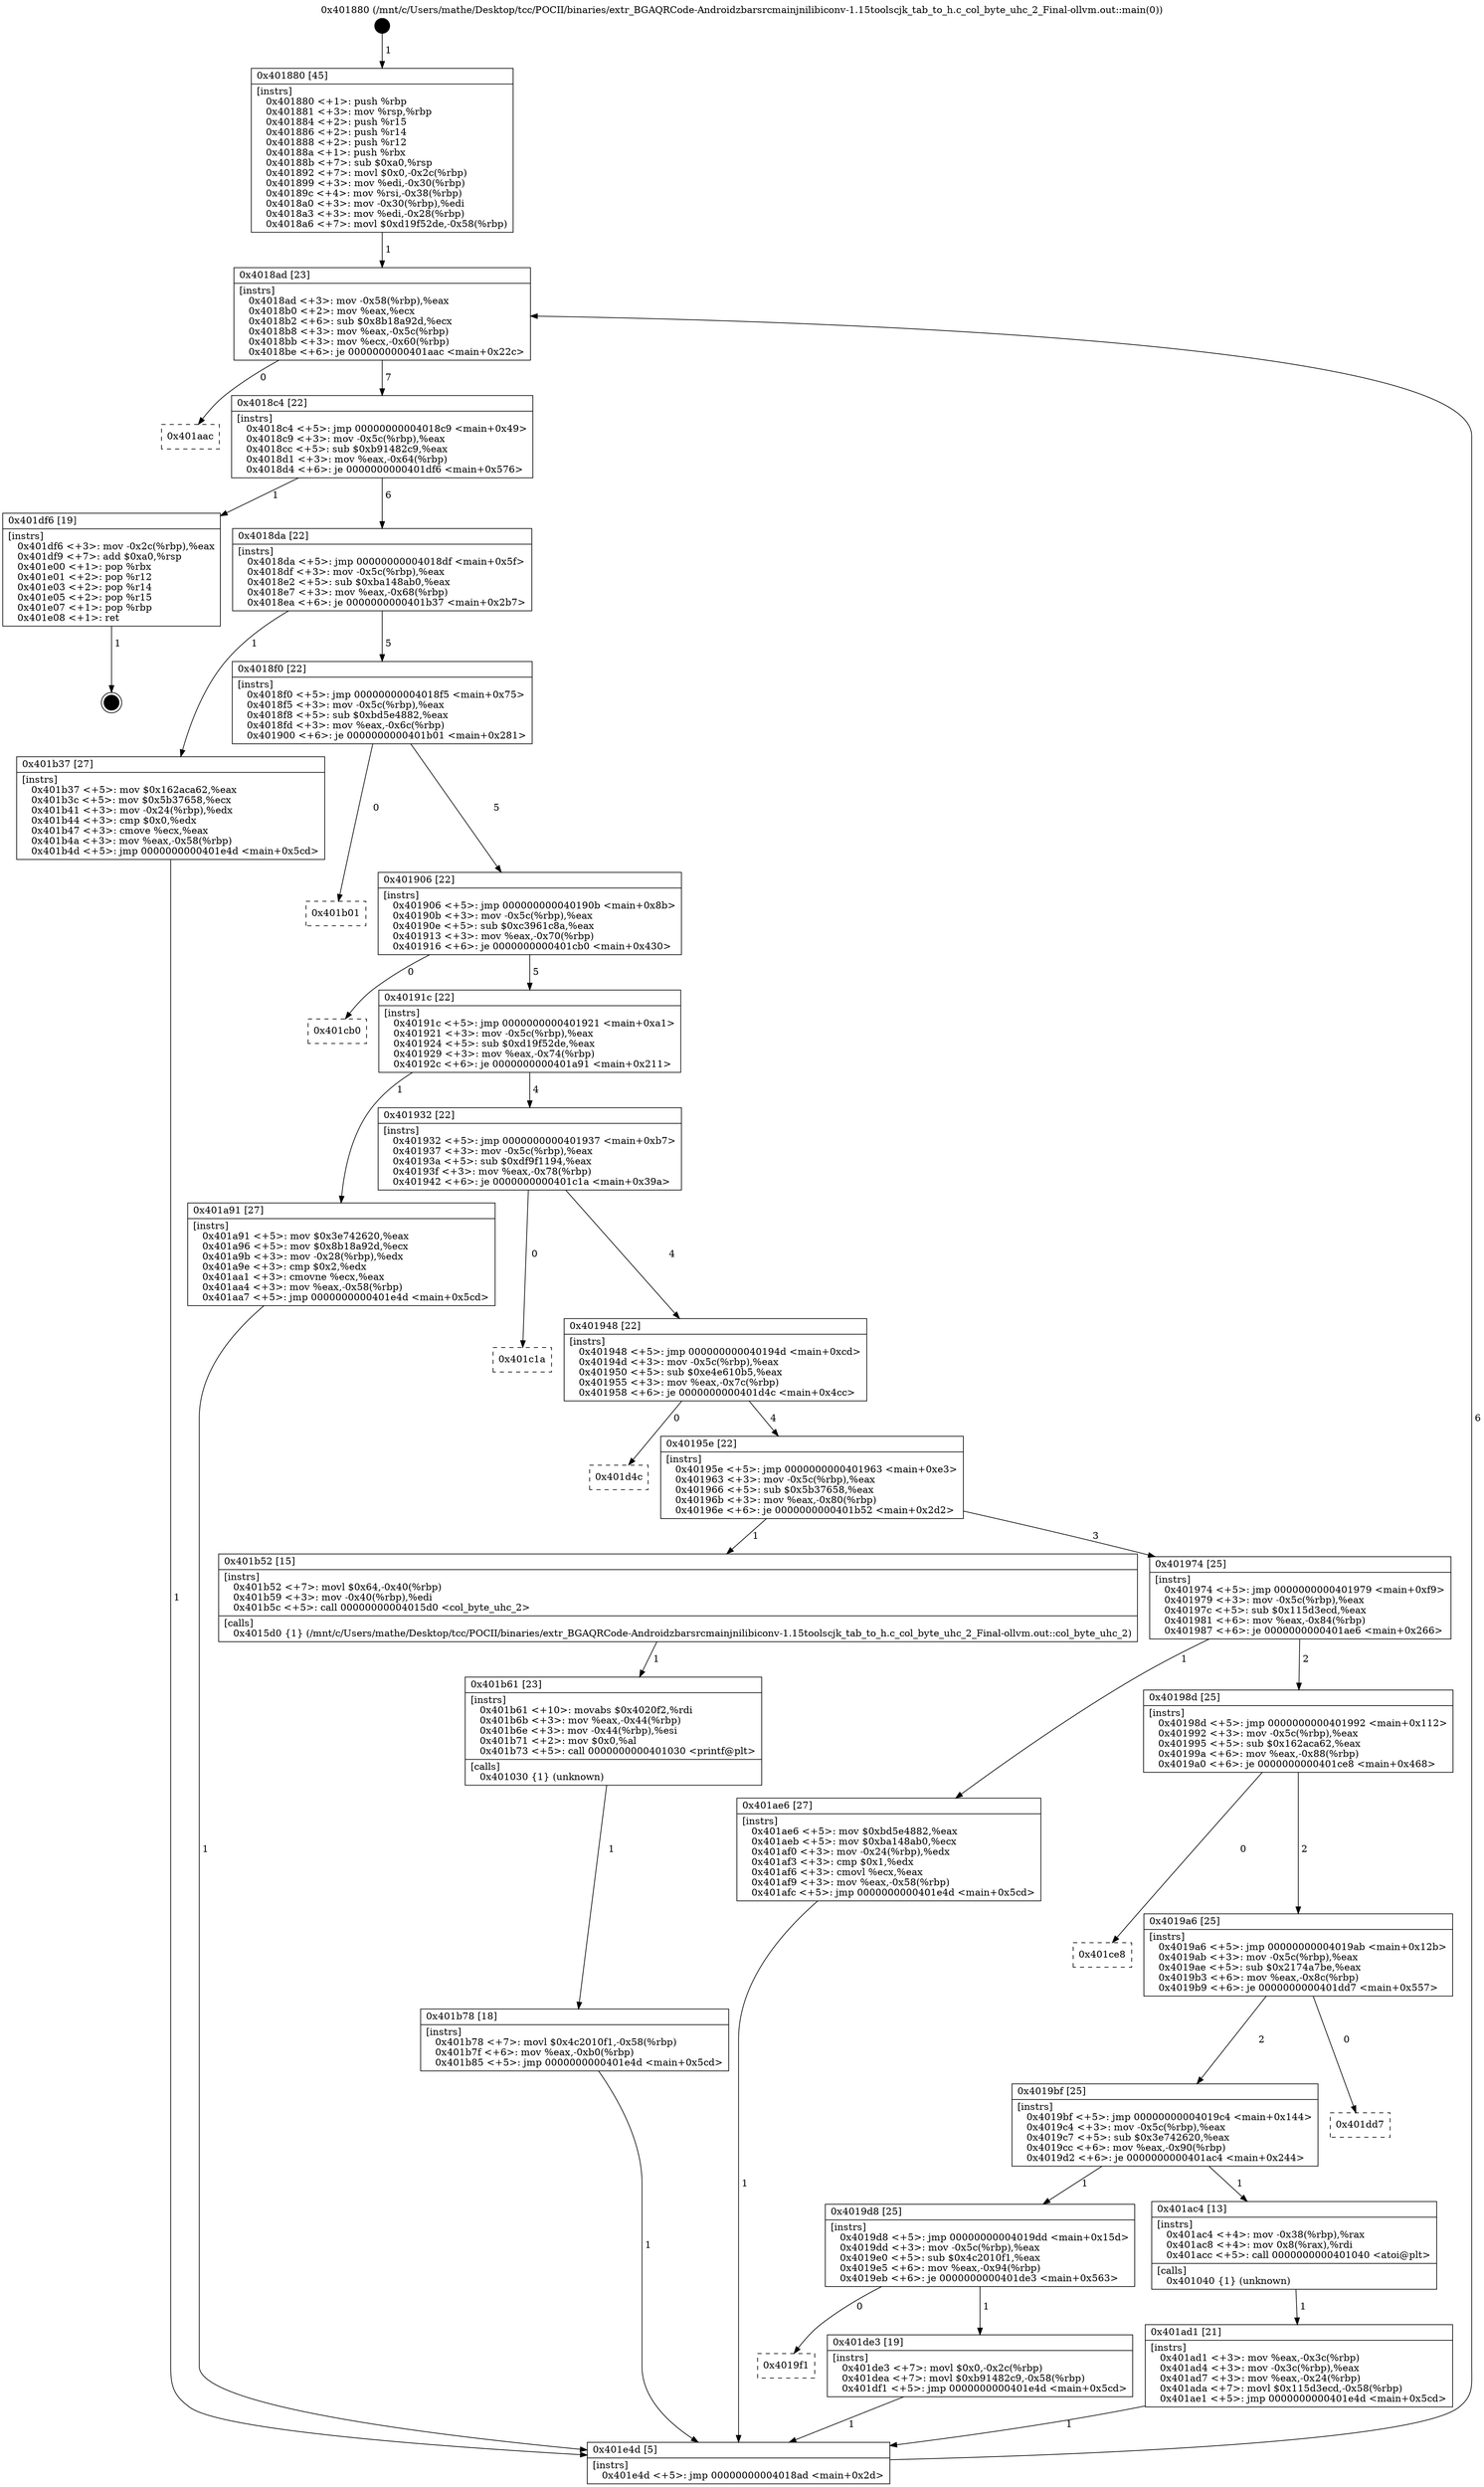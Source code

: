 digraph "0x401880" {
  label = "0x401880 (/mnt/c/Users/mathe/Desktop/tcc/POCII/binaries/extr_BGAQRCode-Androidzbarsrcmainjnilibiconv-1.15toolscjk_tab_to_h.c_col_byte_uhc_2_Final-ollvm.out::main(0))"
  labelloc = "t"
  node[shape=record]

  Entry [label="",width=0.3,height=0.3,shape=circle,fillcolor=black,style=filled]
  "0x4018ad" [label="{
     0x4018ad [23]\l
     | [instrs]\l
     &nbsp;&nbsp;0x4018ad \<+3\>: mov -0x58(%rbp),%eax\l
     &nbsp;&nbsp;0x4018b0 \<+2\>: mov %eax,%ecx\l
     &nbsp;&nbsp;0x4018b2 \<+6\>: sub $0x8b18a92d,%ecx\l
     &nbsp;&nbsp;0x4018b8 \<+3\>: mov %eax,-0x5c(%rbp)\l
     &nbsp;&nbsp;0x4018bb \<+3\>: mov %ecx,-0x60(%rbp)\l
     &nbsp;&nbsp;0x4018be \<+6\>: je 0000000000401aac \<main+0x22c\>\l
  }"]
  "0x401aac" [label="{
     0x401aac\l
  }", style=dashed]
  "0x4018c4" [label="{
     0x4018c4 [22]\l
     | [instrs]\l
     &nbsp;&nbsp;0x4018c4 \<+5\>: jmp 00000000004018c9 \<main+0x49\>\l
     &nbsp;&nbsp;0x4018c9 \<+3\>: mov -0x5c(%rbp),%eax\l
     &nbsp;&nbsp;0x4018cc \<+5\>: sub $0xb91482c9,%eax\l
     &nbsp;&nbsp;0x4018d1 \<+3\>: mov %eax,-0x64(%rbp)\l
     &nbsp;&nbsp;0x4018d4 \<+6\>: je 0000000000401df6 \<main+0x576\>\l
  }"]
  Exit [label="",width=0.3,height=0.3,shape=circle,fillcolor=black,style=filled,peripheries=2]
  "0x401df6" [label="{
     0x401df6 [19]\l
     | [instrs]\l
     &nbsp;&nbsp;0x401df6 \<+3\>: mov -0x2c(%rbp),%eax\l
     &nbsp;&nbsp;0x401df9 \<+7\>: add $0xa0,%rsp\l
     &nbsp;&nbsp;0x401e00 \<+1\>: pop %rbx\l
     &nbsp;&nbsp;0x401e01 \<+2\>: pop %r12\l
     &nbsp;&nbsp;0x401e03 \<+2\>: pop %r14\l
     &nbsp;&nbsp;0x401e05 \<+2\>: pop %r15\l
     &nbsp;&nbsp;0x401e07 \<+1\>: pop %rbp\l
     &nbsp;&nbsp;0x401e08 \<+1\>: ret\l
  }"]
  "0x4018da" [label="{
     0x4018da [22]\l
     | [instrs]\l
     &nbsp;&nbsp;0x4018da \<+5\>: jmp 00000000004018df \<main+0x5f\>\l
     &nbsp;&nbsp;0x4018df \<+3\>: mov -0x5c(%rbp),%eax\l
     &nbsp;&nbsp;0x4018e2 \<+5\>: sub $0xba148ab0,%eax\l
     &nbsp;&nbsp;0x4018e7 \<+3\>: mov %eax,-0x68(%rbp)\l
     &nbsp;&nbsp;0x4018ea \<+6\>: je 0000000000401b37 \<main+0x2b7\>\l
  }"]
  "0x4019f1" [label="{
     0x4019f1\l
  }", style=dashed]
  "0x401b37" [label="{
     0x401b37 [27]\l
     | [instrs]\l
     &nbsp;&nbsp;0x401b37 \<+5\>: mov $0x162aca62,%eax\l
     &nbsp;&nbsp;0x401b3c \<+5\>: mov $0x5b37658,%ecx\l
     &nbsp;&nbsp;0x401b41 \<+3\>: mov -0x24(%rbp),%edx\l
     &nbsp;&nbsp;0x401b44 \<+3\>: cmp $0x0,%edx\l
     &nbsp;&nbsp;0x401b47 \<+3\>: cmove %ecx,%eax\l
     &nbsp;&nbsp;0x401b4a \<+3\>: mov %eax,-0x58(%rbp)\l
     &nbsp;&nbsp;0x401b4d \<+5\>: jmp 0000000000401e4d \<main+0x5cd\>\l
  }"]
  "0x4018f0" [label="{
     0x4018f0 [22]\l
     | [instrs]\l
     &nbsp;&nbsp;0x4018f0 \<+5\>: jmp 00000000004018f5 \<main+0x75\>\l
     &nbsp;&nbsp;0x4018f5 \<+3\>: mov -0x5c(%rbp),%eax\l
     &nbsp;&nbsp;0x4018f8 \<+5\>: sub $0xbd5e4882,%eax\l
     &nbsp;&nbsp;0x4018fd \<+3\>: mov %eax,-0x6c(%rbp)\l
     &nbsp;&nbsp;0x401900 \<+6\>: je 0000000000401b01 \<main+0x281\>\l
  }"]
  "0x401de3" [label="{
     0x401de3 [19]\l
     | [instrs]\l
     &nbsp;&nbsp;0x401de3 \<+7\>: movl $0x0,-0x2c(%rbp)\l
     &nbsp;&nbsp;0x401dea \<+7\>: movl $0xb91482c9,-0x58(%rbp)\l
     &nbsp;&nbsp;0x401df1 \<+5\>: jmp 0000000000401e4d \<main+0x5cd\>\l
  }"]
  "0x401b01" [label="{
     0x401b01\l
  }", style=dashed]
  "0x401906" [label="{
     0x401906 [22]\l
     | [instrs]\l
     &nbsp;&nbsp;0x401906 \<+5\>: jmp 000000000040190b \<main+0x8b\>\l
     &nbsp;&nbsp;0x40190b \<+3\>: mov -0x5c(%rbp),%eax\l
     &nbsp;&nbsp;0x40190e \<+5\>: sub $0xc3961c8a,%eax\l
     &nbsp;&nbsp;0x401913 \<+3\>: mov %eax,-0x70(%rbp)\l
     &nbsp;&nbsp;0x401916 \<+6\>: je 0000000000401cb0 \<main+0x430\>\l
  }"]
  "0x401b78" [label="{
     0x401b78 [18]\l
     | [instrs]\l
     &nbsp;&nbsp;0x401b78 \<+7\>: movl $0x4c2010f1,-0x58(%rbp)\l
     &nbsp;&nbsp;0x401b7f \<+6\>: mov %eax,-0xb0(%rbp)\l
     &nbsp;&nbsp;0x401b85 \<+5\>: jmp 0000000000401e4d \<main+0x5cd\>\l
  }"]
  "0x401cb0" [label="{
     0x401cb0\l
  }", style=dashed]
  "0x40191c" [label="{
     0x40191c [22]\l
     | [instrs]\l
     &nbsp;&nbsp;0x40191c \<+5\>: jmp 0000000000401921 \<main+0xa1\>\l
     &nbsp;&nbsp;0x401921 \<+3\>: mov -0x5c(%rbp),%eax\l
     &nbsp;&nbsp;0x401924 \<+5\>: sub $0xd19f52de,%eax\l
     &nbsp;&nbsp;0x401929 \<+3\>: mov %eax,-0x74(%rbp)\l
     &nbsp;&nbsp;0x40192c \<+6\>: je 0000000000401a91 \<main+0x211\>\l
  }"]
  "0x401b61" [label="{
     0x401b61 [23]\l
     | [instrs]\l
     &nbsp;&nbsp;0x401b61 \<+10\>: movabs $0x4020f2,%rdi\l
     &nbsp;&nbsp;0x401b6b \<+3\>: mov %eax,-0x44(%rbp)\l
     &nbsp;&nbsp;0x401b6e \<+3\>: mov -0x44(%rbp),%esi\l
     &nbsp;&nbsp;0x401b71 \<+2\>: mov $0x0,%al\l
     &nbsp;&nbsp;0x401b73 \<+5\>: call 0000000000401030 \<printf@plt\>\l
     | [calls]\l
     &nbsp;&nbsp;0x401030 \{1\} (unknown)\l
  }"]
  "0x401a91" [label="{
     0x401a91 [27]\l
     | [instrs]\l
     &nbsp;&nbsp;0x401a91 \<+5\>: mov $0x3e742620,%eax\l
     &nbsp;&nbsp;0x401a96 \<+5\>: mov $0x8b18a92d,%ecx\l
     &nbsp;&nbsp;0x401a9b \<+3\>: mov -0x28(%rbp),%edx\l
     &nbsp;&nbsp;0x401a9e \<+3\>: cmp $0x2,%edx\l
     &nbsp;&nbsp;0x401aa1 \<+3\>: cmovne %ecx,%eax\l
     &nbsp;&nbsp;0x401aa4 \<+3\>: mov %eax,-0x58(%rbp)\l
     &nbsp;&nbsp;0x401aa7 \<+5\>: jmp 0000000000401e4d \<main+0x5cd\>\l
  }"]
  "0x401932" [label="{
     0x401932 [22]\l
     | [instrs]\l
     &nbsp;&nbsp;0x401932 \<+5\>: jmp 0000000000401937 \<main+0xb7\>\l
     &nbsp;&nbsp;0x401937 \<+3\>: mov -0x5c(%rbp),%eax\l
     &nbsp;&nbsp;0x40193a \<+5\>: sub $0xdf9f1194,%eax\l
     &nbsp;&nbsp;0x40193f \<+3\>: mov %eax,-0x78(%rbp)\l
     &nbsp;&nbsp;0x401942 \<+6\>: je 0000000000401c1a \<main+0x39a\>\l
  }"]
  "0x401e4d" [label="{
     0x401e4d [5]\l
     | [instrs]\l
     &nbsp;&nbsp;0x401e4d \<+5\>: jmp 00000000004018ad \<main+0x2d\>\l
  }"]
  "0x401880" [label="{
     0x401880 [45]\l
     | [instrs]\l
     &nbsp;&nbsp;0x401880 \<+1\>: push %rbp\l
     &nbsp;&nbsp;0x401881 \<+3\>: mov %rsp,%rbp\l
     &nbsp;&nbsp;0x401884 \<+2\>: push %r15\l
     &nbsp;&nbsp;0x401886 \<+2\>: push %r14\l
     &nbsp;&nbsp;0x401888 \<+2\>: push %r12\l
     &nbsp;&nbsp;0x40188a \<+1\>: push %rbx\l
     &nbsp;&nbsp;0x40188b \<+7\>: sub $0xa0,%rsp\l
     &nbsp;&nbsp;0x401892 \<+7\>: movl $0x0,-0x2c(%rbp)\l
     &nbsp;&nbsp;0x401899 \<+3\>: mov %edi,-0x30(%rbp)\l
     &nbsp;&nbsp;0x40189c \<+4\>: mov %rsi,-0x38(%rbp)\l
     &nbsp;&nbsp;0x4018a0 \<+3\>: mov -0x30(%rbp),%edi\l
     &nbsp;&nbsp;0x4018a3 \<+3\>: mov %edi,-0x28(%rbp)\l
     &nbsp;&nbsp;0x4018a6 \<+7\>: movl $0xd19f52de,-0x58(%rbp)\l
  }"]
  "0x401ad1" [label="{
     0x401ad1 [21]\l
     | [instrs]\l
     &nbsp;&nbsp;0x401ad1 \<+3\>: mov %eax,-0x3c(%rbp)\l
     &nbsp;&nbsp;0x401ad4 \<+3\>: mov -0x3c(%rbp),%eax\l
     &nbsp;&nbsp;0x401ad7 \<+3\>: mov %eax,-0x24(%rbp)\l
     &nbsp;&nbsp;0x401ada \<+7\>: movl $0x115d3ecd,-0x58(%rbp)\l
     &nbsp;&nbsp;0x401ae1 \<+5\>: jmp 0000000000401e4d \<main+0x5cd\>\l
  }"]
  "0x401c1a" [label="{
     0x401c1a\l
  }", style=dashed]
  "0x401948" [label="{
     0x401948 [22]\l
     | [instrs]\l
     &nbsp;&nbsp;0x401948 \<+5\>: jmp 000000000040194d \<main+0xcd\>\l
     &nbsp;&nbsp;0x40194d \<+3\>: mov -0x5c(%rbp),%eax\l
     &nbsp;&nbsp;0x401950 \<+5\>: sub $0xe4e610b5,%eax\l
     &nbsp;&nbsp;0x401955 \<+3\>: mov %eax,-0x7c(%rbp)\l
     &nbsp;&nbsp;0x401958 \<+6\>: je 0000000000401d4c \<main+0x4cc\>\l
  }"]
  "0x4019d8" [label="{
     0x4019d8 [25]\l
     | [instrs]\l
     &nbsp;&nbsp;0x4019d8 \<+5\>: jmp 00000000004019dd \<main+0x15d\>\l
     &nbsp;&nbsp;0x4019dd \<+3\>: mov -0x5c(%rbp),%eax\l
     &nbsp;&nbsp;0x4019e0 \<+5\>: sub $0x4c2010f1,%eax\l
     &nbsp;&nbsp;0x4019e5 \<+6\>: mov %eax,-0x94(%rbp)\l
     &nbsp;&nbsp;0x4019eb \<+6\>: je 0000000000401de3 \<main+0x563\>\l
  }"]
  "0x401d4c" [label="{
     0x401d4c\l
  }", style=dashed]
  "0x40195e" [label="{
     0x40195e [22]\l
     | [instrs]\l
     &nbsp;&nbsp;0x40195e \<+5\>: jmp 0000000000401963 \<main+0xe3\>\l
     &nbsp;&nbsp;0x401963 \<+3\>: mov -0x5c(%rbp),%eax\l
     &nbsp;&nbsp;0x401966 \<+5\>: sub $0x5b37658,%eax\l
     &nbsp;&nbsp;0x40196b \<+3\>: mov %eax,-0x80(%rbp)\l
     &nbsp;&nbsp;0x40196e \<+6\>: je 0000000000401b52 \<main+0x2d2\>\l
  }"]
  "0x401ac4" [label="{
     0x401ac4 [13]\l
     | [instrs]\l
     &nbsp;&nbsp;0x401ac4 \<+4\>: mov -0x38(%rbp),%rax\l
     &nbsp;&nbsp;0x401ac8 \<+4\>: mov 0x8(%rax),%rdi\l
     &nbsp;&nbsp;0x401acc \<+5\>: call 0000000000401040 \<atoi@plt\>\l
     | [calls]\l
     &nbsp;&nbsp;0x401040 \{1\} (unknown)\l
  }"]
  "0x401b52" [label="{
     0x401b52 [15]\l
     | [instrs]\l
     &nbsp;&nbsp;0x401b52 \<+7\>: movl $0x64,-0x40(%rbp)\l
     &nbsp;&nbsp;0x401b59 \<+3\>: mov -0x40(%rbp),%edi\l
     &nbsp;&nbsp;0x401b5c \<+5\>: call 00000000004015d0 \<col_byte_uhc_2\>\l
     | [calls]\l
     &nbsp;&nbsp;0x4015d0 \{1\} (/mnt/c/Users/mathe/Desktop/tcc/POCII/binaries/extr_BGAQRCode-Androidzbarsrcmainjnilibiconv-1.15toolscjk_tab_to_h.c_col_byte_uhc_2_Final-ollvm.out::col_byte_uhc_2)\l
  }"]
  "0x401974" [label="{
     0x401974 [25]\l
     | [instrs]\l
     &nbsp;&nbsp;0x401974 \<+5\>: jmp 0000000000401979 \<main+0xf9\>\l
     &nbsp;&nbsp;0x401979 \<+3\>: mov -0x5c(%rbp),%eax\l
     &nbsp;&nbsp;0x40197c \<+5\>: sub $0x115d3ecd,%eax\l
     &nbsp;&nbsp;0x401981 \<+6\>: mov %eax,-0x84(%rbp)\l
     &nbsp;&nbsp;0x401987 \<+6\>: je 0000000000401ae6 \<main+0x266\>\l
  }"]
  "0x4019bf" [label="{
     0x4019bf [25]\l
     | [instrs]\l
     &nbsp;&nbsp;0x4019bf \<+5\>: jmp 00000000004019c4 \<main+0x144\>\l
     &nbsp;&nbsp;0x4019c4 \<+3\>: mov -0x5c(%rbp),%eax\l
     &nbsp;&nbsp;0x4019c7 \<+5\>: sub $0x3e742620,%eax\l
     &nbsp;&nbsp;0x4019cc \<+6\>: mov %eax,-0x90(%rbp)\l
     &nbsp;&nbsp;0x4019d2 \<+6\>: je 0000000000401ac4 \<main+0x244\>\l
  }"]
  "0x401ae6" [label="{
     0x401ae6 [27]\l
     | [instrs]\l
     &nbsp;&nbsp;0x401ae6 \<+5\>: mov $0xbd5e4882,%eax\l
     &nbsp;&nbsp;0x401aeb \<+5\>: mov $0xba148ab0,%ecx\l
     &nbsp;&nbsp;0x401af0 \<+3\>: mov -0x24(%rbp),%edx\l
     &nbsp;&nbsp;0x401af3 \<+3\>: cmp $0x1,%edx\l
     &nbsp;&nbsp;0x401af6 \<+3\>: cmovl %ecx,%eax\l
     &nbsp;&nbsp;0x401af9 \<+3\>: mov %eax,-0x58(%rbp)\l
     &nbsp;&nbsp;0x401afc \<+5\>: jmp 0000000000401e4d \<main+0x5cd\>\l
  }"]
  "0x40198d" [label="{
     0x40198d [25]\l
     | [instrs]\l
     &nbsp;&nbsp;0x40198d \<+5\>: jmp 0000000000401992 \<main+0x112\>\l
     &nbsp;&nbsp;0x401992 \<+3\>: mov -0x5c(%rbp),%eax\l
     &nbsp;&nbsp;0x401995 \<+5\>: sub $0x162aca62,%eax\l
     &nbsp;&nbsp;0x40199a \<+6\>: mov %eax,-0x88(%rbp)\l
     &nbsp;&nbsp;0x4019a0 \<+6\>: je 0000000000401ce8 \<main+0x468\>\l
  }"]
  "0x401dd7" [label="{
     0x401dd7\l
  }", style=dashed]
  "0x401ce8" [label="{
     0x401ce8\l
  }", style=dashed]
  "0x4019a6" [label="{
     0x4019a6 [25]\l
     | [instrs]\l
     &nbsp;&nbsp;0x4019a6 \<+5\>: jmp 00000000004019ab \<main+0x12b\>\l
     &nbsp;&nbsp;0x4019ab \<+3\>: mov -0x5c(%rbp),%eax\l
     &nbsp;&nbsp;0x4019ae \<+5\>: sub $0x2174a7be,%eax\l
     &nbsp;&nbsp;0x4019b3 \<+6\>: mov %eax,-0x8c(%rbp)\l
     &nbsp;&nbsp;0x4019b9 \<+6\>: je 0000000000401dd7 \<main+0x557\>\l
  }"]
  Entry -> "0x401880" [label=" 1"]
  "0x4018ad" -> "0x401aac" [label=" 0"]
  "0x4018ad" -> "0x4018c4" [label=" 7"]
  "0x401df6" -> Exit [label=" 1"]
  "0x4018c4" -> "0x401df6" [label=" 1"]
  "0x4018c4" -> "0x4018da" [label=" 6"]
  "0x401de3" -> "0x401e4d" [label=" 1"]
  "0x4018da" -> "0x401b37" [label=" 1"]
  "0x4018da" -> "0x4018f0" [label=" 5"]
  "0x4019d8" -> "0x4019f1" [label=" 0"]
  "0x4018f0" -> "0x401b01" [label=" 0"]
  "0x4018f0" -> "0x401906" [label=" 5"]
  "0x4019d8" -> "0x401de3" [label=" 1"]
  "0x401906" -> "0x401cb0" [label=" 0"]
  "0x401906" -> "0x40191c" [label=" 5"]
  "0x401b78" -> "0x401e4d" [label=" 1"]
  "0x40191c" -> "0x401a91" [label=" 1"]
  "0x40191c" -> "0x401932" [label=" 4"]
  "0x401a91" -> "0x401e4d" [label=" 1"]
  "0x401880" -> "0x4018ad" [label=" 1"]
  "0x401e4d" -> "0x4018ad" [label=" 6"]
  "0x401b61" -> "0x401b78" [label=" 1"]
  "0x401932" -> "0x401c1a" [label=" 0"]
  "0x401932" -> "0x401948" [label=" 4"]
  "0x401b52" -> "0x401b61" [label=" 1"]
  "0x401948" -> "0x401d4c" [label=" 0"]
  "0x401948" -> "0x40195e" [label=" 4"]
  "0x401b37" -> "0x401e4d" [label=" 1"]
  "0x40195e" -> "0x401b52" [label=" 1"]
  "0x40195e" -> "0x401974" [label=" 3"]
  "0x401ae6" -> "0x401e4d" [label=" 1"]
  "0x401974" -> "0x401ae6" [label=" 1"]
  "0x401974" -> "0x40198d" [label=" 2"]
  "0x401ac4" -> "0x401ad1" [label=" 1"]
  "0x40198d" -> "0x401ce8" [label=" 0"]
  "0x40198d" -> "0x4019a6" [label=" 2"]
  "0x4019bf" -> "0x4019d8" [label=" 1"]
  "0x4019a6" -> "0x401dd7" [label=" 0"]
  "0x4019a6" -> "0x4019bf" [label=" 2"]
  "0x401ad1" -> "0x401e4d" [label=" 1"]
  "0x4019bf" -> "0x401ac4" [label=" 1"]
}
